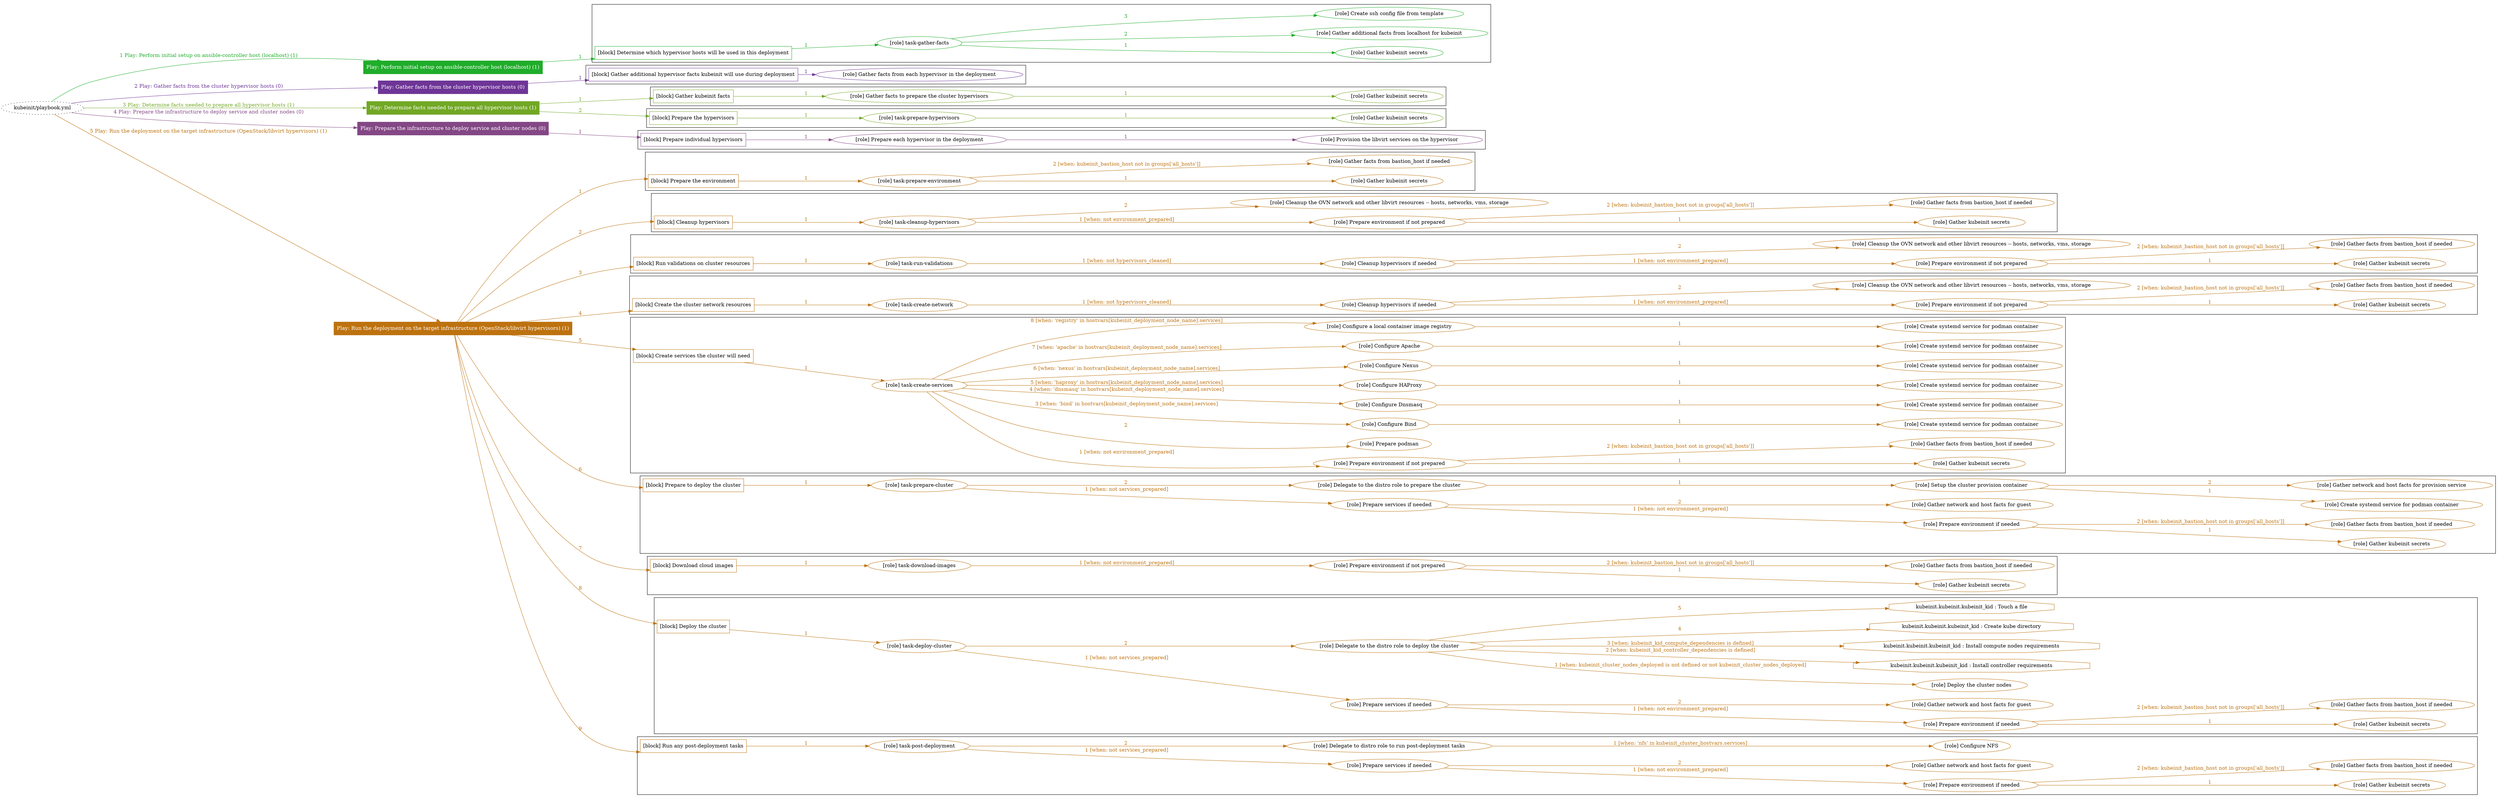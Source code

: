 digraph {
	graph [concentrate=true ordering=in rankdir=LR ratio=fill]
	edge [esep=5 sep=10]
	"kubeinit/playbook.yml" [URL="/home/runner/work/kubeinit/kubeinit/kubeinit/playbook.yml" id=playbook_0d925320 style=dotted]
	"kubeinit/playbook.yml" -> play_ab73360d [label="1 Play: Perform initial setup on ansible-controller host (localhost) (1)" color="#1fad2a" fontcolor="#1fad2a" id=edge_play_ab73360d labeltooltip="1 Play: Perform initial setup on ansible-controller host (localhost) (1)" tooltip="1 Play: Perform initial setup on ansible-controller host (localhost) (1)"]
	subgraph "Play: Perform initial setup on ansible-controller host (localhost) (1)" {
		play_ab73360d [label="Play: Perform initial setup on ansible-controller host (localhost) (1)" URL="/home/runner/work/kubeinit/kubeinit/kubeinit/playbook.yml" color="#1fad2a" fontcolor="#ffffff" id=play_ab73360d shape=box style=filled tooltip=localhost]
		play_ab73360d -> block_65ee90c2 [label=1 color="#1fad2a" fontcolor="#1fad2a" id=edge_block_65ee90c2 labeltooltip=1 tooltip=1]
		subgraph cluster_block_65ee90c2 {
			block_65ee90c2 [label="[block] Determine which hypervisor hosts will be used in this deployment" URL="/home/runner/work/kubeinit/kubeinit/kubeinit/playbook.yml" color="#1fad2a" id=block_65ee90c2 labeltooltip="Determine which hypervisor hosts will be used in this deployment" shape=box tooltip="Determine which hypervisor hosts will be used in this deployment"]
			block_65ee90c2 -> role_84b52338 [label="1 " color="#1fad2a" fontcolor="#1fad2a" id=edge_role_84b52338 labeltooltip="1 " tooltip="1 "]
			subgraph "task-gather-facts" {
				role_84b52338 [label="[role] task-gather-facts" URL="/home/runner/work/kubeinit/kubeinit/kubeinit/playbook.yml" color="#1fad2a" id=role_84b52338 tooltip="task-gather-facts"]
				role_84b52338 -> role_c22775be [label="1 " color="#1fad2a" fontcolor="#1fad2a" id=edge_role_c22775be labeltooltip="1 " tooltip="1 "]
				subgraph "Gather kubeinit secrets" {
					role_c22775be [label="[role] Gather kubeinit secrets" URL="/home/runner/.ansible/collections/ansible_collections/kubeinit/kubeinit/roles/kubeinit_prepare/tasks/build_hypervisors_group.yml" color="#1fad2a" id=role_c22775be tooltip="Gather kubeinit secrets"]
				}
				role_84b52338 -> role_f5cebad8 [label="2 " color="#1fad2a" fontcolor="#1fad2a" id=edge_role_f5cebad8 labeltooltip="2 " tooltip="2 "]
				subgraph "Gather additional facts from localhost for kubeinit" {
					role_f5cebad8 [label="[role] Gather additional facts from localhost for kubeinit" URL="/home/runner/.ansible/collections/ansible_collections/kubeinit/kubeinit/roles/kubeinit_prepare/tasks/build_hypervisors_group.yml" color="#1fad2a" id=role_f5cebad8 tooltip="Gather additional facts from localhost for kubeinit"]
				}
				role_84b52338 -> role_ef9ff8b4 [label="3 " color="#1fad2a" fontcolor="#1fad2a" id=edge_role_ef9ff8b4 labeltooltip="3 " tooltip="3 "]
				subgraph "Create ssh config file from template" {
					role_ef9ff8b4 [label="[role] Create ssh config file from template" URL="/home/runner/.ansible/collections/ansible_collections/kubeinit/kubeinit/roles/kubeinit_prepare/tasks/build_hypervisors_group.yml" color="#1fad2a" id=role_ef9ff8b4 tooltip="Create ssh config file from template"]
				}
			}
		}
	}
	"kubeinit/playbook.yml" -> play_ffacdf01 [label="2 Play: Gather facts from the cluster hypervisor hosts (0)" color="#6e3597" fontcolor="#6e3597" id=edge_play_ffacdf01 labeltooltip="2 Play: Gather facts from the cluster hypervisor hosts (0)" tooltip="2 Play: Gather facts from the cluster hypervisor hosts (0)"]
	subgraph "Play: Gather facts from the cluster hypervisor hosts (0)" {
		play_ffacdf01 [label="Play: Gather facts from the cluster hypervisor hosts (0)" URL="/home/runner/work/kubeinit/kubeinit/kubeinit/playbook.yml" color="#6e3597" fontcolor="#ffffff" id=play_ffacdf01 shape=box style=filled tooltip="Play: Gather facts from the cluster hypervisor hosts (0)"]
		play_ffacdf01 -> block_7fa57b07 [label=1 color="#6e3597" fontcolor="#6e3597" id=edge_block_7fa57b07 labeltooltip=1 tooltip=1]
		subgraph cluster_block_7fa57b07 {
			block_7fa57b07 [label="[block] Gather additional hypervisor facts kubeinit will use during deployment" URL="/home/runner/work/kubeinit/kubeinit/kubeinit/playbook.yml" color="#6e3597" id=block_7fa57b07 labeltooltip="Gather additional hypervisor facts kubeinit will use during deployment" shape=box tooltip="Gather additional hypervisor facts kubeinit will use during deployment"]
			block_7fa57b07 -> role_76e9d326 [label="1 " color="#6e3597" fontcolor="#6e3597" id=edge_role_76e9d326 labeltooltip="1 " tooltip="1 "]
			subgraph "Gather facts from each hypervisor in the deployment" {
				role_76e9d326 [label="[role] Gather facts from each hypervisor in the deployment" URL="/home/runner/work/kubeinit/kubeinit/kubeinit/playbook.yml" color="#6e3597" id=role_76e9d326 tooltip="Gather facts from each hypervisor in the deployment"]
			}
		}
	}
	"kubeinit/playbook.yml" -> play_3f2e700d [label="3 Play: Determine facts needed to prepare all hypervisor hosts (1)" color="#72a824" fontcolor="#72a824" id=edge_play_3f2e700d labeltooltip="3 Play: Determine facts needed to prepare all hypervisor hosts (1)" tooltip="3 Play: Determine facts needed to prepare all hypervisor hosts (1)"]
	subgraph "Play: Determine facts needed to prepare all hypervisor hosts (1)" {
		play_3f2e700d [label="Play: Determine facts needed to prepare all hypervisor hosts (1)" URL="/home/runner/work/kubeinit/kubeinit/kubeinit/playbook.yml" color="#72a824" fontcolor="#ffffff" id=play_3f2e700d shape=box style=filled tooltip=localhost]
		play_3f2e700d -> block_d0d47cd6 [label=1 color="#72a824" fontcolor="#72a824" id=edge_block_d0d47cd6 labeltooltip=1 tooltip=1]
		subgraph cluster_block_d0d47cd6 {
			block_d0d47cd6 [label="[block] Gather kubeinit facts" URL="/home/runner/work/kubeinit/kubeinit/kubeinit/playbook.yml" color="#72a824" id=block_d0d47cd6 labeltooltip="Gather kubeinit facts" shape=box tooltip="Gather kubeinit facts"]
			block_d0d47cd6 -> role_bf85312a [label="1 " color="#72a824" fontcolor="#72a824" id=edge_role_bf85312a labeltooltip="1 " tooltip="1 "]
			subgraph "Gather facts to prepare the cluster hypervisors" {
				role_bf85312a [label="[role] Gather facts to prepare the cluster hypervisors" URL="/home/runner/work/kubeinit/kubeinit/kubeinit/playbook.yml" color="#72a824" id=role_bf85312a tooltip="Gather facts to prepare the cluster hypervisors"]
				role_bf85312a -> role_bc64d192 [label="1 " color="#72a824" fontcolor="#72a824" id=edge_role_bc64d192 labeltooltip="1 " tooltip="1 "]
				subgraph "Gather kubeinit secrets" {
					role_bc64d192 [label="[role] Gather kubeinit secrets" URL="/home/runner/.ansible/collections/ansible_collections/kubeinit/kubeinit/roles/kubeinit_prepare/tasks/gather_kubeinit_facts.yml" color="#72a824" id=role_bc64d192 tooltip="Gather kubeinit secrets"]
				}
			}
		}
		play_3f2e700d -> block_5f12a117 [label=2 color="#72a824" fontcolor="#72a824" id=edge_block_5f12a117 labeltooltip=2 tooltip=2]
		subgraph cluster_block_5f12a117 {
			block_5f12a117 [label="[block] Prepare the hypervisors" URL="/home/runner/work/kubeinit/kubeinit/kubeinit/playbook.yml" color="#72a824" id=block_5f12a117 labeltooltip="Prepare the hypervisors" shape=box tooltip="Prepare the hypervisors"]
			block_5f12a117 -> role_2bbc8824 [label="1 " color="#72a824" fontcolor="#72a824" id=edge_role_2bbc8824 labeltooltip="1 " tooltip="1 "]
			subgraph "task-prepare-hypervisors" {
				role_2bbc8824 [label="[role] task-prepare-hypervisors" URL="/home/runner/work/kubeinit/kubeinit/kubeinit/playbook.yml" color="#72a824" id=role_2bbc8824 tooltip="task-prepare-hypervisors"]
				role_2bbc8824 -> role_3d66e2cb [label="1 " color="#72a824" fontcolor="#72a824" id=edge_role_3d66e2cb labeltooltip="1 " tooltip="1 "]
				subgraph "Gather kubeinit secrets" {
					role_3d66e2cb [label="[role] Gather kubeinit secrets" URL="/home/runner/.ansible/collections/ansible_collections/kubeinit/kubeinit/roles/kubeinit_prepare/tasks/gather_kubeinit_facts.yml" color="#72a824" id=role_3d66e2cb tooltip="Gather kubeinit secrets"]
				}
			}
		}
	}
	"kubeinit/playbook.yml" -> play_9bf9ba85 [label="4 Play: Prepare the infrastructure to deploy service and cluster nodes (0)" color="#834785" fontcolor="#834785" id=edge_play_9bf9ba85 labeltooltip="4 Play: Prepare the infrastructure to deploy service and cluster nodes (0)" tooltip="4 Play: Prepare the infrastructure to deploy service and cluster nodes (0)"]
	subgraph "Play: Prepare the infrastructure to deploy service and cluster nodes (0)" {
		play_9bf9ba85 [label="Play: Prepare the infrastructure to deploy service and cluster nodes (0)" URL="/home/runner/work/kubeinit/kubeinit/kubeinit/playbook.yml" color="#834785" fontcolor="#ffffff" id=play_9bf9ba85 shape=box style=filled tooltip="Play: Prepare the infrastructure to deploy service and cluster nodes (0)"]
		play_9bf9ba85 -> block_c2ed8cd2 [label=1 color="#834785" fontcolor="#834785" id=edge_block_c2ed8cd2 labeltooltip=1 tooltip=1]
		subgraph cluster_block_c2ed8cd2 {
			block_c2ed8cd2 [label="[block] Prepare individual hypervisors" URL="/home/runner/work/kubeinit/kubeinit/kubeinit/playbook.yml" color="#834785" id=block_c2ed8cd2 labeltooltip="Prepare individual hypervisors" shape=box tooltip="Prepare individual hypervisors"]
			block_c2ed8cd2 -> role_d13444ef [label="1 " color="#834785" fontcolor="#834785" id=edge_role_d13444ef labeltooltip="1 " tooltip="1 "]
			subgraph "Prepare each hypervisor in the deployment" {
				role_d13444ef [label="[role] Prepare each hypervisor in the deployment" URL="/home/runner/work/kubeinit/kubeinit/kubeinit/playbook.yml" color="#834785" id=role_d13444ef tooltip="Prepare each hypervisor in the deployment"]
				role_d13444ef -> role_bed859f1 [label="1 " color="#834785" fontcolor="#834785" id=edge_role_bed859f1 labeltooltip="1 " tooltip="1 "]
				subgraph "Provision the libvirt services on the hypervisor" {
					role_bed859f1 [label="[role] Provision the libvirt services on the hypervisor" URL="/home/runner/.ansible/collections/ansible_collections/kubeinit/kubeinit/roles/kubeinit_prepare/tasks/prepare_hypervisor.yml" color="#834785" id=role_bed859f1 tooltip="Provision the libvirt services on the hypervisor"]
				}
			}
		}
	}
	"kubeinit/playbook.yml" -> play_ac5f5338 [label="5 Play: Run the deployment on the target infrastructure (OpenStack/libvirt hypervisors) (1)" color="#bd720f" fontcolor="#bd720f" id=edge_play_ac5f5338 labeltooltip="5 Play: Run the deployment on the target infrastructure (OpenStack/libvirt hypervisors) (1)" tooltip="5 Play: Run the deployment on the target infrastructure (OpenStack/libvirt hypervisors) (1)"]
	subgraph "Play: Run the deployment on the target infrastructure (OpenStack/libvirt hypervisors) (1)" {
		play_ac5f5338 [label="Play: Run the deployment on the target infrastructure (OpenStack/libvirt hypervisors) (1)" URL="/home/runner/work/kubeinit/kubeinit/kubeinit/playbook.yml" color="#bd720f" fontcolor="#ffffff" id=play_ac5f5338 shape=box style=filled tooltip=localhost]
		play_ac5f5338 -> block_74aab329 [label=1 color="#bd720f" fontcolor="#bd720f" id=edge_block_74aab329 labeltooltip=1 tooltip=1]
		subgraph cluster_block_74aab329 {
			block_74aab329 [label="[block] Prepare the environment" URL="/home/runner/work/kubeinit/kubeinit/kubeinit/playbook.yml" color="#bd720f" id=block_74aab329 labeltooltip="Prepare the environment" shape=box tooltip="Prepare the environment"]
			block_74aab329 -> role_bd9ef4e3 [label="1 " color="#bd720f" fontcolor="#bd720f" id=edge_role_bd9ef4e3 labeltooltip="1 " tooltip="1 "]
			subgraph "task-prepare-environment" {
				role_bd9ef4e3 [label="[role] task-prepare-environment" URL="/home/runner/work/kubeinit/kubeinit/kubeinit/playbook.yml" color="#bd720f" id=role_bd9ef4e3 tooltip="task-prepare-environment"]
				role_bd9ef4e3 -> role_c2e9dbc4 [label="1 " color="#bd720f" fontcolor="#bd720f" id=edge_role_c2e9dbc4 labeltooltip="1 " tooltip="1 "]
				subgraph "Gather kubeinit secrets" {
					role_c2e9dbc4 [label="[role] Gather kubeinit secrets" URL="/home/runner/.ansible/collections/ansible_collections/kubeinit/kubeinit/roles/kubeinit_prepare/tasks/gather_kubeinit_facts.yml" color="#bd720f" id=role_c2e9dbc4 tooltip="Gather kubeinit secrets"]
				}
				role_bd9ef4e3 -> role_a602168a [label="2 [when: kubeinit_bastion_host not in groups['all_hosts']]" color="#bd720f" fontcolor="#bd720f" id=edge_role_a602168a labeltooltip="2 [when: kubeinit_bastion_host not in groups['all_hosts']]" tooltip="2 [when: kubeinit_bastion_host not in groups['all_hosts']]"]
				subgraph "Gather facts from bastion_host if needed" {
					role_a602168a [label="[role] Gather facts from bastion_host if needed" URL="/home/runner/.ansible/collections/ansible_collections/kubeinit/kubeinit/roles/kubeinit_prepare/tasks/main.yml" color="#bd720f" id=role_a602168a tooltip="Gather facts from bastion_host if needed"]
				}
			}
		}
		play_ac5f5338 -> block_0c4c42ff [label=2 color="#bd720f" fontcolor="#bd720f" id=edge_block_0c4c42ff labeltooltip=2 tooltip=2]
		subgraph cluster_block_0c4c42ff {
			block_0c4c42ff [label="[block] Cleanup hypervisors" URL="/home/runner/work/kubeinit/kubeinit/kubeinit/playbook.yml" color="#bd720f" id=block_0c4c42ff labeltooltip="Cleanup hypervisors" shape=box tooltip="Cleanup hypervisors"]
			block_0c4c42ff -> role_27d8868b [label="1 " color="#bd720f" fontcolor="#bd720f" id=edge_role_27d8868b labeltooltip="1 " tooltip="1 "]
			subgraph "task-cleanup-hypervisors" {
				role_27d8868b [label="[role] task-cleanup-hypervisors" URL="/home/runner/work/kubeinit/kubeinit/kubeinit/playbook.yml" color="#bd720f" id=role_27d8868b tooltip="task-cleanup-hypervisors"]
				role_27d8868b -> role_4e71a4e4 [label="1 [when: not environment_prepared]" color="#bd720f" fontcolor="#bd720f" id=edge_role_4e71a4e4 labeltooltip="1 [when: not environment_prepared]" tooltip="1 [when: not environment_prepared]"]
				subgraph "Prepare environment if not prepared" {
					role_4e71a4e4 [label="[role] Prepare environment if not prepared" URL="/home/runner/.ansible/collections/ansible_collections/kubeinit/kubeinit/roles/kubeinit_libvirt/tasks/cleanup_hypervisors.yml" color="#bd720f" id=role_4e71a4e4 tooltip="Prepare environment if not prepared"]
					role_4e71a4e4 -> role_8bb80441 [label="1 " color="#bd720f" fontcolor="#bd720f" id=edge_role_8bb80441 labeltooltip="1 " tooltip="1 "]
					subgraph "Gather kubeinit secrets" {
						role_8bb80441 [label="[role] Gather kubeinit secrets" URL="/home/runner/.ansible/collections/ansible_collections/kubeinit/kubeinit/roles/kubeinit_prepare/tasks/gather_kubeinit_facts.yml" color="#bd720f" id=role_8bb80441 tooltip="Gather kubeinit secrets"]
					}
					role_4e71a4e4 -> role_44ca5cec [label="2 [when: kubeinit_bastion_host not in groups['all_hosts']]" color="#bd720f" fontcolor="#bd720f" id=edge_role_44ca5cec labeltooltip="2 [when: kubeinit_bastion_host not in groups['all_hosts']]" tooltip="2 [when: kubeinit_bastion_host not in groups['all_hosts']]"]
					subgraph "Gather facts from bastion_host if needed" {
						role_44ca5cec [label="[role] Gather facts from bastion_host if needed" URL="/home/runner/.ansible/collections/ansible_collections/kubeinit/kubeinit/roles/kubeinit_prepare/tasks/main.yml" color="#bd720f" id=role_44ca5cec tooltip="Gather facts from bastion_host if needed"]
					}
				}
				role_27d8868b -> role_082a06b1 [label="2 " color="#bd720f" fontcolor="#bd720f" id=edge_role_082a06b1 labeltooltip="2 " tooltip="2 "]
				subgraph "Cleanup the OVN network and other libvirt resources -- hosts, networks, vms, storage" {
					role_082a06b1 [label="[role] Cleanup the OVN network and other libvirt resources -- hosts, networks, vms, storage" URL="/home/runner/.ansible/collections/ansible_collections/kubeinit/kubeinit/roles/kubeinit_libvirt/tasks/cleanup_hypervisors.yml" color="#bd720f" id=role_082a06b1 tooltip="Cleanup the OVN network and other libvirt resources -- hosts, networks, vms, storage"]
				}
			}
		}
		play_ac5f5338 -> block_30a25b9a [label=3 color="#bd720f" fontcolor="#bd720f" id=edge_block_30a25b9a labeltooltip=3 tooltip=3]
		subgraph cluster_block_30a25b9a {
			block_30a25b9a [label="[block] Run validations on cluster resources" URL="/home/runner/work/kubeinit/kubeinit/kubeinit/playbook.yml" color="#bd720f" id=block_30a25b9a labeltooltip="Run validations on cluster resources" shape=box tooltip="Run validations on cluster resources"]
			block_30a25b9a -> role_5cc66878 [label="1 " color="#bd720f" fontcolor="#bd720f" id=edge_role_5cc66878 labeltooltip="1 " tooltip="1 "]
			subgraph "task-run-validations" {
				role_5cc66878 [label="[role] task-run-validations" URL="/home/runner/work/kubeinit/kubeinit/kubeinit/playbook.yml" color="#bd720f" id=role_5cc66878 tooltip="task-run-validations"]
				role_5cc66878 -> role_486032c0 [label="1 [when: not hypervisors_cleaned]" color="#bd720f" fontcolor="#bd720f" id=edge_role_486032c0 labeltooltip="1 [when: not hypervisors_cleaned]" tooltip="1 [when: not hypervisors_cleaned]"]
				subgraph "Cleanup hypervisors if needed" {
					role_486032c0 [label="[role] Cleanup hypervisors if needed" URL="/home/runner/.ansible/collections/ansible_collections/kubeinit/kubeinit/roles/kubeinit_validations/tasks/main.yml" color="#bd720f" id=role_486032c0 tooltip="Cleanup hypervisors if needed"]
					role_486032c0 -> role_3cede1a5 [label="1 [when: not environment_prepared]" color="#bd720f" fontcolor="#bd720f" id=edge_role_3cede1a5 labeltooltip="1 [when: not environment_prepared]" tooltip="1 [when: not environment_prepared]"]
					subgraph "Prepare environment if not prepared" {
						role_3cede1a5 [label="[role] Prepare environment if not prepared" URL="/home/runner/.ansible/collections/ansible_collections/kubeinit/kubeinit/roles/kubeinit_libvirt/tasks/cleanup_hypervisors.yml" color="#bd720f" id=role_3cede1a5 tooltip="Prepare environment if not prepared"]
						role_3cede1a5 -> role_35f7fb0c [label="1 " color="#bd720f" fontcolor="#bd720f" id=edge_role_35f7fb0c labeltooltip="1 " tooltip="1 "]
						subgraph "Gather kubeinit secrets" {
							role_35f7fb0c [label="[role] Gather kubeinit secrets" URL="/home/runner/.ansible/collections/ansible_collections/kubeinit/kubeinit/roles/kubeinit_prepare/tasks/gather_kubeinit_facts.yml" color="#bd720f" id=role_35f7fb0c tooltip="Gather kubeinit secrets"]
						}
						role_3cede1a5 -> role_b7bdf8d5 [label="2 [when: kubeinit_bastion_host not in groups['all_hosts']]" color="#bd720f" fontcolor="#bd720f" id=edge_role_b7bdf8d5 labeltooltip="2 [when: kubeinit_bastion_host not in groups['all_hosts']]" tooltip="2 [when: kubeinit_bastion_host not in groups['all_hosts']]"]
						subgraph "Gather facts from bastion_host if needed" {
							role_b7bdf8d5 [label="[role] Gather facts from bastion_host if needed" URL="/home/runner/.ansible/collections/ansible_collections/kubeinit/kubeinit/roles/kubeinit_prepare/tasks/main.yml" color="#bd720f" id=role_b7bdf8d5 tooltip="Gather facts from bastion_host if needed"]
						}
					}
					role_486032c0 -> role_2f3448e5 [label="2 " color="#bd720f" fontcolor="#bd720f" id=edge_role_2f3448e5 labeltooltip="2 " tooltip="2 "]
					subgraph "Cleanup the OVN network and other libvirt resources -- hosts, networks, vms, storage" {
						role_2f3448e5 [label="[role] Cleanup the OVN network and other libvirt resources -- hosts, networks, vms, storage" URL="/home/runner/.ansible/collections/ansible_collections/kubeinit/kubeinit/roles/kubeinit_libvirt/tasks/cleanup_hypervisors.yml" color="#bd720f" id=role_2f3448e5 tooltip="Cleanup the OVN network and other libvirt resources -- hosts, networks, vms, storage"]
					}
				}
			}
		}
		play_ac5f5338 -> block_fb3a4fcf [label=4 color="#bd720f" fontcolor="#bd720f" id=edge_block_fb3a4fcf labeltooltip=4 tooltip=4]
		subgraph cluster_block_fb3a4fcf {
			block_fb3a4fcf [label="[block] Create the cluster network resources" URL="/home/runner/work/kubeinit/kubeinit/kubeinit/playbook.yml" color="#bd720f" id=block_fb3a4fcf labeltooltip="Create the cluster network resources" shape=box tooltip="Create the cluster network resources"]
			block_fb3a4fcf -> role_9c86cc6b [label="1 " color="#bd720f" fontcolor="#bd720f" id=edge_role_9c86cc6b labeltooltip="1 " tooltip="1 "]
			subgraph "task-create-network" {
				role_9c86cc6b [label="[role] task-create-network" URL="/home/runner/work/kubeinit/kubeinit/kubeinit/playbook.yml" color="#bd720f" id=role_9c86cc6b tooltip="task-create-network"]
				role_9c86cc6b -> role_62acc7b8 [label="1 [when: not hypervisors_cleaned]" color="#bd720f" fontcolor="#bd720f" id=edge_role_62acc7b8 labeltooltip="1 [when: not hypervisors_cleaned]" tooltip="1 [when: not hypervisors_cleaned]"]
				subgraph "Cleanup hypervisors if needed" {
					role_62acc7b8 [label="[role] Cleanup hypervisors if needed" URL="/home/runner/.ansible/collections/ansible_collections/kubeinit/kubeinit/roles/kubeinit_libvirt/tasks/create_network.yml" color="#bd720f" id=role_62acc7b8 tooltip="Cleanup hypervisors if needed"]
					role_62acc7b8 -> role_7319e936 [label="1 [when: not environment_prepared]" color="#bd720f" fontcolor="#bd720f" id=edge_role_7319e936 labeltooltip="1 [when: not environment_prepared]" tooltip="1 [when: not environment_prepared]"]
					subgraph "Prepare environment if not prepared" {
						role_7319e936 [label="[role] Prepare environment if not prepared" URL="/home/runner/.ansible/collections/ansible_collections/kubeinit/kubeinit/roles/kubeinit_libvirt/tasks/cleanup_hypervisors.yml" color="#bd720f" id=role_7319e936 tooltip="Prepare environment if not prepared"]
						role_7319e936 -> role_86225cb2 [label="1 " color="#bd720f" fontcolor="#bd720f" id=edge_role_86225cb2 labeltooltip="1 " tooltip="1 "]
						subgraph "Gather kubeinit secrets" {
							role_86225cb2 [label="[role] Gather kubeinit secrets" URL="/home/runner/.ansible/collections/ansible_collections/kubeinit/kubeinit/roles/kubeinit_prepare/tasks/gather_kubeinit_facts.yml" color="#bd720f" id=role_86225cb2 tooltip="Gather kubeinit secrets"]
						}
						role_7319e936 -> role_ebf7b4c7 [label="2 [when: kubeinit_bastion_host not in groups['all_hosts']]" color="#bd720f" fontcolor="#bd720f" id=edge_role_ebf7b4c7 labeltooltip="2 [when: kubeinit_bastion_host not in groups['all_hosts']]" tooltip="2 [when: kubeinit_bastion_host not in groups['all_hosts']]"]
						subgraph "Gather facts from bastion_host if needed" {
							role_ebf7b4c7 [label="[role] Gather facts from bastion_host if needed" URL="/home/runner/.ansible/collections/ansible_collections/kubeinit/kubeinit/roles/kubeinit_prepare/tasks/main.yml" color="#bd720f" id=role_ebf7b4c7 tooltip="Gather facts from bastion_host if needed"]
						}
					}
					role_62acc7b8 -> role_729fc562 [label="2 " color="#bd720f" fontcolor="#bd720f" id=edge_role_729fc562 labeltooltip="2 " tooltip="2 "]
					subgraph "Cleanup the OVN network and other libvirt resources -- hosts, networks, vms, storage" {
						role_729fc562 [label="[role] Cleanup the OVN network and other libvirt resources -- hosts, networks, vms, storage" URL="/home/runner/.ansible/collections/ansible_collections/kubeinit/kubeinit/roles/kubeinit_libvirt/tasks/cleanup_hypervisors.yml" color="#bd720f" id=role_729fc562 tooltip="Cleanup the OVN network and other libvirt resources -- hosts, networks, vms, storage"]
					}
				}
			}
		}
		play_ac5f5338 -> block_e09a248c [label=5 color="#bd720f" fontcolor="#bd720f" id=edge_block_e09a248c labeltooltip=5 tooltip=5]
		subgraph cluster_block_e09a248c {
			block_e09a248c [label="[block] Create services the cluster will need" URL="/home/runner/work/kubeinit/kubeinit/kubeinit/playbook.yml" color="#bd720f" id=block_e09a248c labeltooltip="Create services the cluster will need" shape=box tooltip="Create services the cluster will need"]
			block_e09a248c -> role_2f754520 [label="1 " color="#bd720f" fontcolor="#bd720f" id=edge_role_2f754520 labeltooltip="1 " tooltip="1 "]
			subgraph "task-create-services" {
				role_2f754520 [label="[role] task-create-services" URL="/home/runner/work/kubeinit/kubeinit/kubeinit/playbook.yml" color="#bd720f" id=role_2f754520 tooltip="task-create-services"]
				role_2f754520 -> role_4d20070b [label="1 [when: not environment_prepared]" color="#bd720f" fontcolor="#bd720f" id=edge_role_4d20070b labeltooltip="1 [when: not environment_prepared]" tooltip="1 [when: not environment_prepared]"]
				subgraph "Prepare environment if not prepared" {
					role_4d20070b [label="[role] Prepare environment if not prepared" URL="/home/runner/.ansible/collections/ansible_collections/kubeinit/kubeinit/roles/kubeinit_services/tasks/main.yml" color="#bd720f" id=role_4d20070b tooltip="Prepare environment if not prepared"]
					role_4d20070b -> role_3ecdce15 [label="1 " color="#bd720f" fontcolor="#bd720f" id=edge_role_3ecdce15 labeltooltip="1 " tooltip="1 "]
					subgraph "Gather kubeinit secrets" {
						role_3ecdce15 [label="[role] Gather kubeinit secrets" URL="/home/runner/.ansible/collections/ansible_collections/kubeinit/kubeinit/roles/kubeinit_prepare/tasks/gather_kubeinit_facts.yml" color="#bd720f" id=role_3ecdce15 tooltip="Gather kubeinit secrets"]
					}
					role_4d20070b -> role_61b6c864 [label="2 [when: kubeinit_bastion_host not in groups['all_hosts']]" color="#bd720f" fontcolor="#bd720f" id=edge_role_61b6c864 labeltooltip="2 [when: kubeinit_bastion_host not in groups['all_hosts']]" tooltip="2 [when: kubeinit_bastion_host not in groups['all_hosts']]"]
					subgraph "Gather facts from bastion_host if needed" {
						role_61b6c864 [label="[role] Gather facts from bastion_host if needed" URL="/home/runner/.ansible/collections/ansible_collections/kubeinit/kubeinit/roles/kubeinit_prepare/tasks/main.yml" color="#bd720f" id=role_61b6c864 tooltip="Gather facts from bastion_host if needed"]
					}
				}
				role_2f754520 -> role_ba86d3af [label="2 " color="#bd720f" fontcolor="#bd720f" id=edge_role_ba86d3af labeltooltip="2 " tooltip="2 "]
				subgraph "Prepare podman" {
					role_ba86d3af [label="[role] Prepare podman" URL="/home/runner/.ansible/collections/ansible_collections/kubeinit/kubeinit/roles/kubeinit_services/tasks/00_create_service_pod.yml" color="#bd720f" id=role_ba86d3af tooltip="Prepare podman"]
				}
				role_2f754520 -> role_9ea912fc [label="3 [when: 'bind' in hostvars[kubeinit_deployment_node_name].services]" color="#bd720f" fontcolor="#bd720f" id=edge_role_9ea912fc labeltooltip="3 [when: 'bind' in hostvars[kubeinit_deployment_node_name].services]" tooltip="3 [when: 'bind' in hostvars[kubeinit_deployment_node_name].services]"]
				subgraph "Configure Bind" {
					role_9ea912fc [label="[role] Configure Bind" URL="/home/runner/.ansible/collections/ansible_collections/kubeinit/kubeinit/roles/kubeinit_services/tasks/start_services_containers.yml" color="#bd720f" id=role_9ea912fc tooltip="Configure Bind"]
					role_9ea912fc -> role_35187ffc [label="1 " color="#bd720f" fontcolor="#bd720f" id=edge_role_35187ffc labeltooltip="1 " tooltip="1 "]
					subgraph "Create systemd service for podman container" {
						role_35187ffc [label="[role] Create systemd service for podman container" URL="/home/runner/.ansible/collections/ansible_collections/kubeinit/kubeinit/roles/kubeinit_bind/tasks/main.yml" color="#bd720f" id=role_35187ffc tooltip="Create systemd service for podman container"]
					}
				}
				role_2f754520 -> role_11c1e00f [label="4 [when: 'dnsmasq' in hostvars[kubeinit_deployment_node_name].services]" color="#bd720f" fontcolor="#bd720f" id=edge_role_11c1e00f labeltooltip="4 [when: 'dnsmasq' in hostvars[kubeinit_deployment_node_name].services]" tooltip="4 [when: 'dnsmasq' in hostvars[kubeinit_deployment_node_name].services]"]
				subgraph "Configure Dnsmasq" {
					role_11c1e00f [label="[role] Configure Dnsmasq" URL="/home/runner/.ansible/collections/ansible_collections/kubeinit/kubeinit/roles/kubeinit_services/tasks/start_services_containers.yml" color="#bd720f" id=role_11c1e00f tooltip="Configure Dnsmasq"]
					role_11c1e00f -> role_2c0dd82b [label="1 " color="#bd720f" fontcolor="#bd720f" id=edge_role_2c0dd82b labeltooltip="1 " tooltip="1 "]
					subgraph "Create systemd service for podman container" {
						role_2c0dd82b [label="[role] Create systemd service for podman container" URL="/home/runner/.ansible/collections/ansible_collections/kubeinit/kubeinit/roles/kubeinit_dnsmasq/tasks/main.yml" color="#bd720f" id=role_2c0dd82b tooltip="Create systemd service for podman container"]
					}
				}
				role_2f754520 -> role_57ce5091 [label="5 [when: 'haproxy' in hostvars[kubeinit_deployment_node_name].services]" color="#bd720f" fontcolor="#bd720f" id=edge_role_57ce5091 labeltooltip="5 [when: 'haproxy' in hostvars[kubeinit_deployment_node_name].services]" tooltip="5 [when: 'haproxy' in hostvars[kubeinit_deployment_node_name].services]"]
				subgraph "Configure HAProxy" {
					role_57ce5091 [label="[role] Configure HAProxy" URL="/home/runner/.ansible/collections/ansible_collections/kubeinit/kubeinit/roles/kubeinit_services/tasks/start_services_containers.yml" color="#bd720f" id=role_57ce5091 tooltip="Configure HAProxy"]
					role_57ce5091 -> role_15346978 [label="1 " color="#bd720f" fontcolor="#bd720f" id=edge_role_15346978 labeltooltip="1 " tooltip="1 "]
					subgraph "Create systemd service for podman container" {
						role_15346978 [label="[role] Create systemd service for podman container" URL="/home/runner/.ansible/collections/ansible_collections/kubeinit/kubeinit/roles/kubeinit_haproxy/tasks/main.yml" color="#bd720f" id=role_15346978 tooltip="Create systemd service for podman container"]
					}
				}
				role_2f754520 -> role_6ba08982 [label="6 [when: 'nexus' in hostvars[kubeinit_deployment_node_name].services]" color="#bd720f" fontcolor="#bd720f" id=edge_role_6ba08982 labeltooltip="6 [when: 'nexus' in hostvars[kubeinit_deployment_node_name].services]" tooltip="6 [when: 'nexus' in hostvars[kubeinit_deployment_node_name].services]"]
				subgraph "Configure Nexus" {
					role_6ba08982 [label="[role] Configure Nexus" URL="/home/runner/.ansible/collections/ansible_collections/kubeinit/kubeinit/roles/kubeinit_services/tasks/start_services_containers.yml" color="#bd720f" id=role_6ba08982 tooltip="Configure Nexus"]
					role_6ba08982 -> role_d4f4d995 [label="1 " color="#bd720f" fontcolor="#bd720f" id=edge_role_d4f4d995 labeltooltip="1 " tooltip="1 "]
					subgraph "Create systemd service for podman container" {
						role_d4f4d995 [label="[role] Create systemd service for podman container" URL="/home/runner/.ansible/collections/ansible_collections/kubeinit/kubeinit/roles/kubeinit_nexus/tasks/main.yml" color="#bd720f" id=role_d4f4d995 tooltip="Create systemd service for podman container"]
					}
				}
				role_2f754520 -> role_bcb7c95e [label="7 [when: 'apache' in hostvars[kubeinit_deployment_node_name].services]" color="#bd720f" fontcolor="#bd720f" id=edge_role_bcb7c95e labeltooltip="7 [when: 'apache' in hostvars[kubeinit_deployment_node_name].services]" tooltip="7 [when: 'apache' in hostvars[kubeinit_deployment_node_name].services]"]
				subgraph "Configure Apache" {
					role_bcb7c95e [label="[role] Configure Apache" URL="/home/runner/.ansible/collections/ansible_collections/kubeinit/kubeinit/roles/kubeinit_services/tasks/start_services_containers.yml" color="#bd720f" id=role_bcb7c95e tooltip="Configure Apache"]
					role_bcb7c95e -> role_388d5efa [label="1 " color="#bd720f" fontcolor="#bd720f" id=edge_role_388d5efa labeltooltip="1 " tooltip="1 "]
					subgraph "Create systemd service for podman container" {
						role_388d5efa [label="[role] Create systemd service for podman container" URL="/home/runner/.ansible/collections/ansible_collections/kubeinit/kubeinit/roles/kubeinit_apache/tasks/main.yml" color="#bd720f" id=role_388d5efa tooltip="Create systemd service for podman container"]
					}
				}
				role_2f754520 -> role_add517b8 [label="8 [when: 'registry' in hostvars[kubeinit_deployment_node_name].services]" color="#bd720f" fontcolor="#bd720f" id=edge_role_add517b8 labeltooltip="8 [when: 'registry' in hostvars[kubeinit_deployment_node_name].services]" tooltip="8 [when: 'registry' in hostvars[kubeinit_deployment_node_name].services]"]
				subgraph "Configure a local container image registry" {
					role_add517b8 [label="[role] Configure a local container image registry" URL="/home/runner/.ansible/collections/ansible_collections/kubeinit/kubeinit/roles/kubeinit_services/tasks/start_services_containers.yml" color="#bd720f" id=role_add517b8 tooltip="Configure a local container image registry"]
					role_add517b8 -> role_51ae38fd [label="1 " color="#bd720f" fontcolor="#bd720f" id=edge_role_51ae38fd labeltooltip="1 " tooltip="1 "]
					subgraph "Create systemd service for podman container" {
						role_51ae38fd [label="[role] Create systemd service for podman container" URL="/home/runner/.ansible/collections/ansible_collections/kubeinit/kubeinit/roles/kubeinit_registry/tasks/main.yml" color="#bd720f" id=role_51ae38fd tooltip="Create systemd service for podman container"]
					}
				}
			}
		}
		play_ac5f5338 -> block_6b86e837 [label=6 color="#bd720f" fontcolor="#bd720f" id=edge_block_6b86e837 labeltooltip=6 tooltip=6]
		subgraph cluster_block_6b86e837 {
			block_6b86e837 [label="[block] Prepare to deploy the cluster" URL="/home/runner/work/kubeinit/kubeinit/kubeinit/playbook.yml" color="#bd720f" id=block_6b86e837 labeltooltip="Prepare to deploy the cluster" shape=box tooltip="Prepare to deploy the cluster"]
			block_6b86e837 -> role_eadb9405 [label="1 " color="#bd720f" fontcolor="#bd720f" id=edge_role_eadb9405 labeltooltip="1 " tooltip="1 "]
			subgraph "task-prepare-cluster" {
				role_eadb9405 [label="[role] task-prepare-cluster" URL="/home/runner/work/kubeinit/kubeinit/kubeinit/playbook.yml" color="#bd720f" id=role_eadb9405 tooltip="task-prepare-cluster"]
				role_eadb9405 -> role_dd1786a9 [label="1 [when: not services_prepared]" color="#bd720f" fontcolor="#bd720f" id=edge_role_dd1786a9 labeltooltip="1 [when: not services_prepared]" tooltip="1 [when: not services_prepared]"]
				subgraph "Prepare services if needed" {
					role_dd1786a9 [label="[role] Prepare services if needed" URL="/home/runner/.ansible/collections/ansible_collections/kubeinit/kubeinit/roles/kubeinit_prepare/tasks/prepare_cluster.yml" color="#bd720f" id=role_dd1786a9 tooltip="Prepare services if needed"]
					role_dd1786a9 -> role_86009e2f [label="1 [when: not environment_prepared]" color="#bd720f" fontcolor="#bd720f" id=edge_role_86009e2f labeltooltip="1 [when: not environment_prepared]" tooltip="1 [when: not environment_prepared]"]
					subgraph "Prepare environment if needed" {
						role_86009e2f [label="[role] Prepare environment if needed" URL="/home/runner/.ansible/collections/ansible_collections/kubeinit/kubeinit/roles/kubeinit_services/tasks/prepare_services.yml" color="#bd720f" id=role_86009e2f tooltip="Prepare environment if needed"]
						role_86009e2f -> role_98244416 [label="1 " color="#bd720f" fontcolor="#bd720f" id=edge_role_98244416 labeltooltip="1 " tooltip="1 "]
						subgraph "Gather kubeinit secrets" {
							role_98244416 [label="[role] Gather kubeinit secrets" URL="/home/runner/.ansible/collections/ansible_collections/kubeinit/kubeinit/roles/kubeinit_prepare/tasks/gather_kubeinit_facts.yml" color="#bd720f" id=role_98244416 tooltip="Gather kubeinit secrets"]
						}
						role_86009e2f -> role_a02206ec [label="2 [when: kubeinit_bastion_host not in groups['all_hosts']]" color="#bd720f" fontcolor="#bd720f" id=edge_role_a02206ec labeltooltip="2 [when: kubeinit_bastion_host not in groups['all_hosts']]" tooltip="2 [when: kubeinit_bastion_host not in groups['all_hosts']]"]
						subgraph "Gather facts from bastion_host if needed" {
							role_a02206ec [label="[role] Gather facts from bastion_host if needed" URL="/home/runner/.ansible/collections/ansible_collections/kubeinit/kubeinit/roles/kubeinit_prepare/tasks/main.yml" color="#bd720f" id=role_a02206ec tooltip="Gather facts from bastion_host if needed"]
						}
					}
					role_dd1786a9 -> role_980b8258 [label="2 " color="#bd720f" fontcolor="#bd720f" id=edge_role_980b8258 labeltooltip="2 " tooltip="2 "]
					subgraph "Gather network and host facts for guest" {
						role_980b8258 [label="[role] Gather network and host facts for guest" URL="/home/runner/.ansible/collections/ansible_collections/kubeinit/kubeinit/roles/kubeinit_services/tasks/prepare_services.yml" color="#bd720f" id=role_980b8258 tooltip="Gather network and host facts for guest"]
					}
				}
				role_eadb9405 -> role_f71049c7 [label="2 " color="#bd720f" fontcolor="#bd720f" id=edge_role_f71049c7 labeltooltip="2 " tooltip="2 "]
				subgraph "Delegate to the distro role to prepare the cluster" {
					role_f71049c7 [label="[role] Delegate to the distro role to prepare the cluster" URL="/home/runner/.ansible/collections/ansible_collections/kubeinit/kubeinit/roles/kubeinit_prepare/tasks/prepare_cluster.yml" color="#bd720f" id=role_f71049c7 tooltip="Delegate to the distro role to prepare the cluster"]
					role_f71049c7 -> role_d7457eb3 [label="1 " color="#bd720f" fontcolor="#bd720f" id=edge_role_d7457eb3 labeltooltip="1 " tooltip="1 "]
					subgraph "Setup the cluster provision container" {
						role_d7457eb3 [label="[role] Setup the cluster provision container" URL="/home/runner/.ansible/collections/ansible_collections/kubeinit/kubeinit/roles/kubeinit_kid/tasks/prepare_cluster.yml" color="#bd720f" id=role_d7457eb3 tooltip="Setup the cluster provision container"]
						role_d7457eb3 -> role_45bbc874 [label="1 " color="#bd720f" fontcolor="#bd720f" id=edge_role_45bbc874 labeltooltip="1 " tooltip="1 "]
						subgraph "Create systemd service for podman container" {
							role_45bbc874 [label="[role] Create systemd service for podman container" URL="/home/runner/.ansible/collections/ansible_collections/kubeinit/kubeinit/roles/kubeinit_services/tasks/create_provision_container.yml" color="#bd720f" id=role_45bbc874 tooltip="Create systemd service for podman container"]
						}
						role_d7457eb3 -> role_bae58e4d [label="2 " color="#bd720f" fontcolor="#bd720f" id=edge_role_bae58e4d labeltooltip="2 " tooltip="2 "]
						subgraph "Gather network and host facts for provision service" {
							role_bae58e4d [label="[role] Gather network and host facts for provision service" URL="/home/runner/.ansible/collections/ansible_collections/kubeinit/kubeinit/roles/kubeinit_services/tasks/create_provision_container.yml" color="#bd720f" id=role_bae58e4d tooltip="Gather network and host facts for provision service"]
						}
					}
				}
			}
		}
		play_ac5f5338 -> block_7c52f927 [label=7 color="#bd720f" fontcolor="#bd720f" id=edge_block_7c52f927 labeltooltip=7 tooltip=7]
		subgraph cluster_block_7c52f927 {
			block_7c52f927 [label="[block] Download cloud images" URL="/home/runner/work/kubeinit/kubeinit/kubeinit/playbook.yml" color="#bd720f" id=block_7c52f927 labeltooltip="Download cloud images" shape=box tooltip="Download cloud images"]
			block_7c52f927 -> role_9a93dc6c [label="1 " color="#bd720f" fontcolor="#bd720f" id=edge_role_9a93dc6c labeltooltip="1 " tooltip="1 "]
			subgraph "task-download-images" {
				role_9a93dc6c [label="[role] task-download-images" URL="/home/runner/work/kubeinit/kubeinit/kubeinit/playbook.yml" color="#bd720f" id=role_9a93dc6c tooltip="task-download-images"]
				role_9a93dc6c -> role_9e00eeaa [label="1 [when: not environment_prepared]" color="#bd720f" fontcolor="#bd720f" id=edge_role_9e00eeaa labeltooltip="1 [when: not environment_prepared]" tooltip="1 [when: not environment_prepared]"]
				subgraph "Prepare environment if not prepared" {
					role_9e00eeaa [label="[role] Prepare environment if not prepared" URL="/home/runner/.ansible/collections/ansible_collections/kubeinit/kubeinit/roles/kubeinit_libvirt/tasks/download_cloud_images.yml" color="#bd720f" id=role_9e00eeaa tooltip="Prepare environment if not prepared"]
					role_9e00eeaa -> role_5fd6193d [label="1 " color="#bd720f" fontcolor="#bd720f" id=edge_role_5fd6193d labeltooltip="1 " tooltip="1 "]
					subgraph "Gather kubeinit secrets" {
						role_5fd6193d [label="[role] Gather kubeinit secrets" URL="/home/runner/.ansible/collections/ansible_collections/kubeinit/kubeinit/roles/kubeinit_prepare/tasks/gather_kubeinit_facts.yml" color="#bd720f" id=role_5fd6193d tooltip="Gather kubeinit secrets"]
					}
					role_9e00eeaa -> role_b367af15 [label="2 [when: kubeinit_bastion_host not in groups['all_hosts']]" color="#bd720f" fontcolor="#bd720f" id=edge_role_b367af15 labeltooltip="2 [when: kubeinit_bastion_host not in groups['all_hosts']]" tooltip="2 [when: kubeinit_bastion_host not in groups['all_hosts']]"]
					subgraph "Gather facts from bastion_host if needed" {
						role_b367af15 [label="[role] Gather facts from bastion_host if needed" URL="/home/runner/.ansible/collections/ansible_collections/kubeinit/kubeinit/roles/kubeinit_prepare/tasks/main.yml" color="#bd720f" id=role_b367af15 tooltip="Gather facts from bastion_host if needed"]
					}
				}
			}
		}
		play_ac5f5338 -> block_39b8b189 [label=8 color="#bd720f" fontcolor="#bd720f" id=edge_block_39b8b189 labeltooltip=8 tooltip=8]
		subgraph cluster_block_39b8b189 {
			block_39b8b189 [label="[block] Deploy the cluster" URL="/home/runner/work/kubeinit/kubeinit/kubeinit/playbook.yml" color="#bd720f" id=block_39b8b189 labeltooltip="Deploy the cluster" shape=box tooltip="Deploy the cluster"]
			block_39b8b189 -> role_49c3d2b9 [label="1 " color="#bd720f" fontcolor="#bd720f" id=edge_role_49c3d2b9 labeltooltip="1 " tooltip="1 "]
			subgraph "task-deploy-cluster" {
				role_49c3d2b9 [label="[role] task-deploy-cluster" URL="/home/runner/work/kubeinit/kubeinit/kubeinit/playbook.yml" color="#bd720f" id=role_49c3d2b9 tooltip="task-deploy-cluster"]
				role_49c3d2b9 -> role_571e5c51 [label="1 [when: not services_prepared]" color="#bd720f" fontcolor="#bd720f" id=edge_role_571e5c51 labeltooltip="1 [when: not services_prepared]" tooltip="1 [when: not services_prepared]"]
				subgraph "Prepare services if needed" {
					role_571e5c51 [label="[role] Prepare services if needed" URL="/home/runner/.ansible/collections/ansible_collections/kubeinit/kubeinit/roles/kubeinit_prepare/tasks/deploy_cluster.yml" color="#bd720f" id=role_571e5c51 tooltip="Prepare services if needed"]
					role_571e5c51 -> role_667e98d8 [label="1 [when: not environment_prepared]" color="#bd720f" fontcolor="#bd720f" id=edge_role_667e98d8 labeltooltip="1 [when: not environment_prepared]" tooltip="1 [when: not environment_prepared]"]
					subgraph "Prepare environment if needed" {
						role_667e98d8 [label="[role] Prepare environment if needed" URL="/home/runner/.ansible/collections/ansible_collections/kubeinit/kubeinit/roles/kubeinit_services/tasks/prepare_services.yml" color="#bd720f" id=role_667e98d8 tooltip="Prepare environment if needed"]
						role_667e98d8 -> role_884e6c29 [label="1 " color="#bd720f" fontcolor="#bd720f" id=edge_role_884e6c29 labeltooltip="1 " tooltip="1 "]
						subgraph "Gather kubeinit secrets" {
							role_884e6c29 [label="[role] Gather kubeinit secrets" URL="/home/runner/.ansible/collections/ansible_collections/kubeinit/kubeinit/roles/kubeinit_prepare/tasks/gather_kubeinit_facts.yml" color="#bd720f" id=role_884e6c29 tooltip="Gather kubeinit secrets"]
						}
						role_667e98d8 -> role_9c4dccd8 [label="2 [when: kubeinit_bastion_host not in groups['all_hosts']]" color="#bd720f" fontcolor="#bd720f" id=edge_role_9c4dccd8 labeltooltip="2 [when: kubeinit_bastion_host not in groups['all_hosts']]" tooltip="2 [when: kubeinit_bastion_host not in groups['all_hosts']]"]
						subgraph "Gather facts from bastion_host if needed" {
							role_9c4dccd8 [label="[role] Gather facts from bastion_host if needed" URL="/home/runner/.ansible/collections/ansible_collections/kubeinit/kubeinit/roles/kubeinit_prepare/tasks/main.yml" color="#bd720f" id=role_9c4dccd8 tooltip="Gather facts from bastion_host if needed"]
						}
					}
					role_571e5c51 -> role_5a615e45 [label="2 " color="#bd720f" fontcolor="#bd720f" id=edge_role_5a615e45 labeltooltip="2 " tooltip="2 "]
					subgraph "Gather network and host facts for guest" {
						role_5a615e45 [label="[role] Gather network and host facts for guest" URL="/home/runner/.ansible/collections/ansible_collections/kubeinit/kubeinit/roles/kubeinit_services/tasks/prepare_services.yml" color="#bd720f" id=role_5a615e45 tooltip="Gather network and host facts for guest"]
					}
				}
				role_49c3d2b9 -> role_4b545cb3 [label="2 " color="#bd720f" fontcolor="#bd720f" id=edge_role_4b545cb3 labeltooltip="2 " tooltip="2 "]
				subgraph "Delegate to the distro role to deploy the cluster" {
					role_4b545cb3 [label="[role] Delegate to the distro role to deploy the cluster" URL="/home/runner/.ansible/collections/ansible_collections/kubeinit/kubeinit/roles/kubeinit_prepare/tasks/deploy_cluster.yml" color="#bd720f" id=role_4b545cb3 tooltip="Delegate to the distro role to deploy the cluster"]
					role_4b545cb3 -> role_a768bd0b [label="1 [when: kubeinit_cluster_nodes_deployed is not defined or not kubeinit_cluster_nodes_deployed]" color="#bd720f" fontcolor="#bd720f" id=edge_role_a768bd0b labeltooltip="1 [when: kubeinit_cluster_nodes_deployed is not defined or not kubeinit_cluster_nodes_deployed]" tooltip="1 [when: kubeinit_cluster_nodes_deployed is not defined or not kubeinit_cluster_nodes_deployed]"]
					subgraph "Deploy the cluster nodes" {
						role_a768bd0b [label="[role] Deploy the cluster nodes" URL="/home/runner/.ansible/collections/ansible_collections/kubeinit/kubeinit/roles/kubeinit_kid/tasks/main.yml" color="#bd720f" id=role_a768bd0b tooltip="Deploy the cluster nodes"]
					}
					task_cdd3a826 [label="kubeinit.kubeinit.kubeinit_kid : Install controller requirements" URL="/home/runner/.ansible/collections/ansible_collections/kubeinit/kubeinit/roles/kubeinit_kid/tasks/main.yml" color="#bd720f" id=task_cdd3a826 shape=octagon tooltip="kubeinit.kubeinit.kubeinit_kid : Install controller requirements"]
					role_4b545cb3 -> task_cdd3a826 [label="2 [when: kubeinit_kid_controller_dependencies is defined]" color="#bd720f" fontcolor="#bd720f" id=edge_task_cdd3a826 labeltooltip="2 [when: kubeinit_kid_controller_dependencies is defined]" tooltip="2 [when: kubeinit_kid_controller_dependencies is defined]"]
					task_9f06a9d7 [label="kubeinit.kubeinit.kubeinit_kid : Install compute nodes requirements" URL="/home/runner/.ansible/collections/ansible_collections/kubeinit/kubeinit/roles/kubeinit_kid/tasks/main.yml" color="#bd720f" id=task_9f06a9d7 shape=octagon tooltip="kubeinit.kubeinit.kubeinit_kid : Install compute nodes requirements"]
					role_4b545cb3 -> task_9f06a9d7 [label="3 [when: kubeinit_kid_compute_dependencies is defined]" color="#bd720f" fontcolor="#bd720f" id=edge_task_9f06a9d7 labeltooltip="3 [when: kubeinit_kid_compute_dependencies is defined]" tooltip="3 [when: kubeinit_kid_compute_dependencies is defined]"]
					task_0a343dc6 [label="kubeinit.kubeinit.kubeinit_kid : Create kube directory" URL="/home/runner/.ansible/collections/ansible_collections/kubeinit/kubeinit/roles/kubeinit_kid/tasks/main.yml" color="#bd720f" id=task_0a343dc6 shape=octagon tooltip="kubeinit.kubeinit.kubeinit_kid : Create kube directory"]
					role_4b545cb3 -> task_0a343dc6 [label="4 " color="#bd720f" fontcolor="#bd720f" id=edge_task_0a343dc6 labeltooltip="4 " tooltip="4 "]
					task_2bb6507f [label="kubeinit.kubeinit.kubeinit_kid : Touch a file" URL="/home/runner/.ansible/collections/ansible_collections/kubeinit/kubeinit/roles/kubeinit_kid/tasks/main.yml" color="#bd720f" id=task_2bb6507f shape=octagon tooltip="kubeinit.kubeinit.kubeinit_kid : Touch a file"]
					role_4b545cb3 -> task_2bb6507f [label="5 " color="#bd720f" fontcolor="#bd720f" id=edge_task_2bb6507f labeltooltip="5 " tooltip="5 "]
				}
			}
		}
		play_ac5f5338 -> block_7ae16fed [label=9 color="#bd720f" fontcolor="#bd720f" id=edge_block_7ae16fed labeltooltip=9 tooltip=9]
		subgraph cluster_block_7ae16fed {
			block_7ae16fed [label="[block] Run any post-deployment tasks" URL="/home/runner/work/kubeinit/kubeinit/kubeinit/playbook.yml" color="#bd720f" id=block_7ae16fed labeltooltip="Run any post-deployment tasks" shape=box tooltip="Run any post-deployment tasks"]
			block_7ae16fed -> role_9e310570 [label="1 " color="#bd720f" fontcolor="#bd720f" id=edge_role_9e310570 labeltooltip="1 " tooltip="1 "]
			subgraph "task-post-deployment" {
				role_9e310570 [label="[role] task-post-deployment" URL="/home/runner/work/kubeinit/kubeinit/kubeinit/playbook.yml" color="#bd720f" id=role_9e310570 tooltip="task-post-deployment"]
				role_9e310570 -> role_fc3adfef [label="1 [when: not services_prepared]" color="#bd720f" fontcolor="#bd720f" id=edge_role_fc3adfef labeltooltip="1 [when: not services_prepared]" tooltip="1 [when: not services_prepared]"]
				subgraph "Prepare services if needed" {
					role_fc3adfef [label="[role] Prepare services if needed" URL="/home/runner/.ansible/collections/ansible_collections/kubeinit/kubeinit/roles/kubeinit_prepare/tasks/post_deployment.yml" color="#bd720f" id=role_fc3adfef tooltip="Prepare services if needed"]
					role_fc3adfef -> role_f0c9d794 [label="1 [when: not environment_prepared]" color="#bd720f" fontcolor="#bd720f" id=edge_role_f0c9d794 labeltooltip="1 [when: not environment_prepared]" tooltip="1 [when: not environment_prepared]"]
					subgraph "Prepare environment if needed" {
						role_f0c9d794 [label="[role] Prepare environment if needed" URL="/home/runner/.ansible/collections/ansible_collections/kubeinit/kubeinit/roles/kubeinit_services/tasks/prepare_services.yml" color="#bd720f" id=role_f0c9d794 tooltip="Prepare environment if needed"]
						role_f0c9d794 -> role_0d2ceeac [label="1 " color="#bd720f" fontcolor="#bd720f" id=edge_role_0d2ceeac labeltooltip="1 " tooltip="1 "]
						subgraph "Gather kubeinit secrets" {
							role_0d2ceeac [label="[role] Gather kubeinit secrets" URL="/home/runner/.ansible/collections/ansible_collections/kubeinit/kubeinit/roles/kubeinit_prepare/tasks/gather_kubeinit_facts.yml" color="#bd720f" id=role_0d2ceeac tooltip="Gather kubeinit secrets"]
						}
						role_f0c9d794 -> role_c7a0b249 [label="2 [when: kubeinit_bastion_host not in groups['all_hosts']]" color="#bd720f" fontcolor="#bd720f" id=edge_role_c7a0b249 labeltooltip="2 [when: kubeinit_bastion_host not in groups['all_hosts']]" tooltip="2 [when: kubeinit_bastion_host not in groups['all_hosts']]"]
						subgraph "Gather facts from bastion_host if needed" {
							role_c7a0b249 [label="[role] Gather facts from bastion_host if needed" URL="/home/runner/.ansible/collections/ansible_collections/kubeinit/kubeinit/roles/kubeinit_prepare/tasks/main.yml" color="#bd720f" id=role_c7a0b249 tooltip="Gather facts from bastion_host if needed"]
						}
					}
					role_fc3adfef -> role_7b719f8a [label="2 " color="#bd720f" fontcolor="#bd720f" id=edge_role_7b719f8a labeltooltip="2 " tooltip="2 "]
					subgraph "Gather network and host facts for guest" {
						role_7b719f8a [label="[role] Gather network and host facts for guest" URL="/home/runner/.ansible/collections/ansible_collections/kubeinit/kubeinit/roles/kubeinit_services/tasks/prepare_services.yml" color="#bd720f" id=role_7b719f8a tooltip="Gather network and host facts for guest"]
					}
				}
				role_9e310570 -> role_a6fb43a1 [label="2 " color="#bd720f" fontcolor="#bd720f" id=edge_role_a6fb43a1 labeltooltip="2 " tooltip="2 "]
				subgraph "Delegate to distro role to run post-deployment tasks" {
					role_a6fb43a1 [label="[role] Delegate to distro role to run post-deployment tasks" URL="/home/runner/.ansible/collections/ansible_collections/kubeinit/kubeinit/roles/kubeinit_prepare/tasks/post_deployment.yml" color="#bd720f" id=role_a6fb43a1 tooltip="Delegate to distro role to run post-deployment tasks"]
					role_a6fb43a1 -> role_3fccc90f [label="1 [when: 'nfs' in kubeinit_cluster_hostvars.services]" color="#bd720f" fontcolor="#bd720f" id=edge_role_3fccc90f labeltooltip="1 [when: 'nfs' in kubeinit_cluster_hostvars.services]" tooltip="1 [when: 'nfs' in kubeinit_cluster_hostvars.services]"]
					subgraph "Configure NFS" {
						role_3fccc90f [label="[role] Configure NFS" URL="/home/runner/.ansible/collections/ansible_collections/kubeinit/kubeinit/roles/kubeinit_kid/tasks/post_deployment_tasks.yml" color="#bd720f" id=role_3fccc90f tooltip="Configure NFS"]
					}
				}
			}
		}
	}
}
